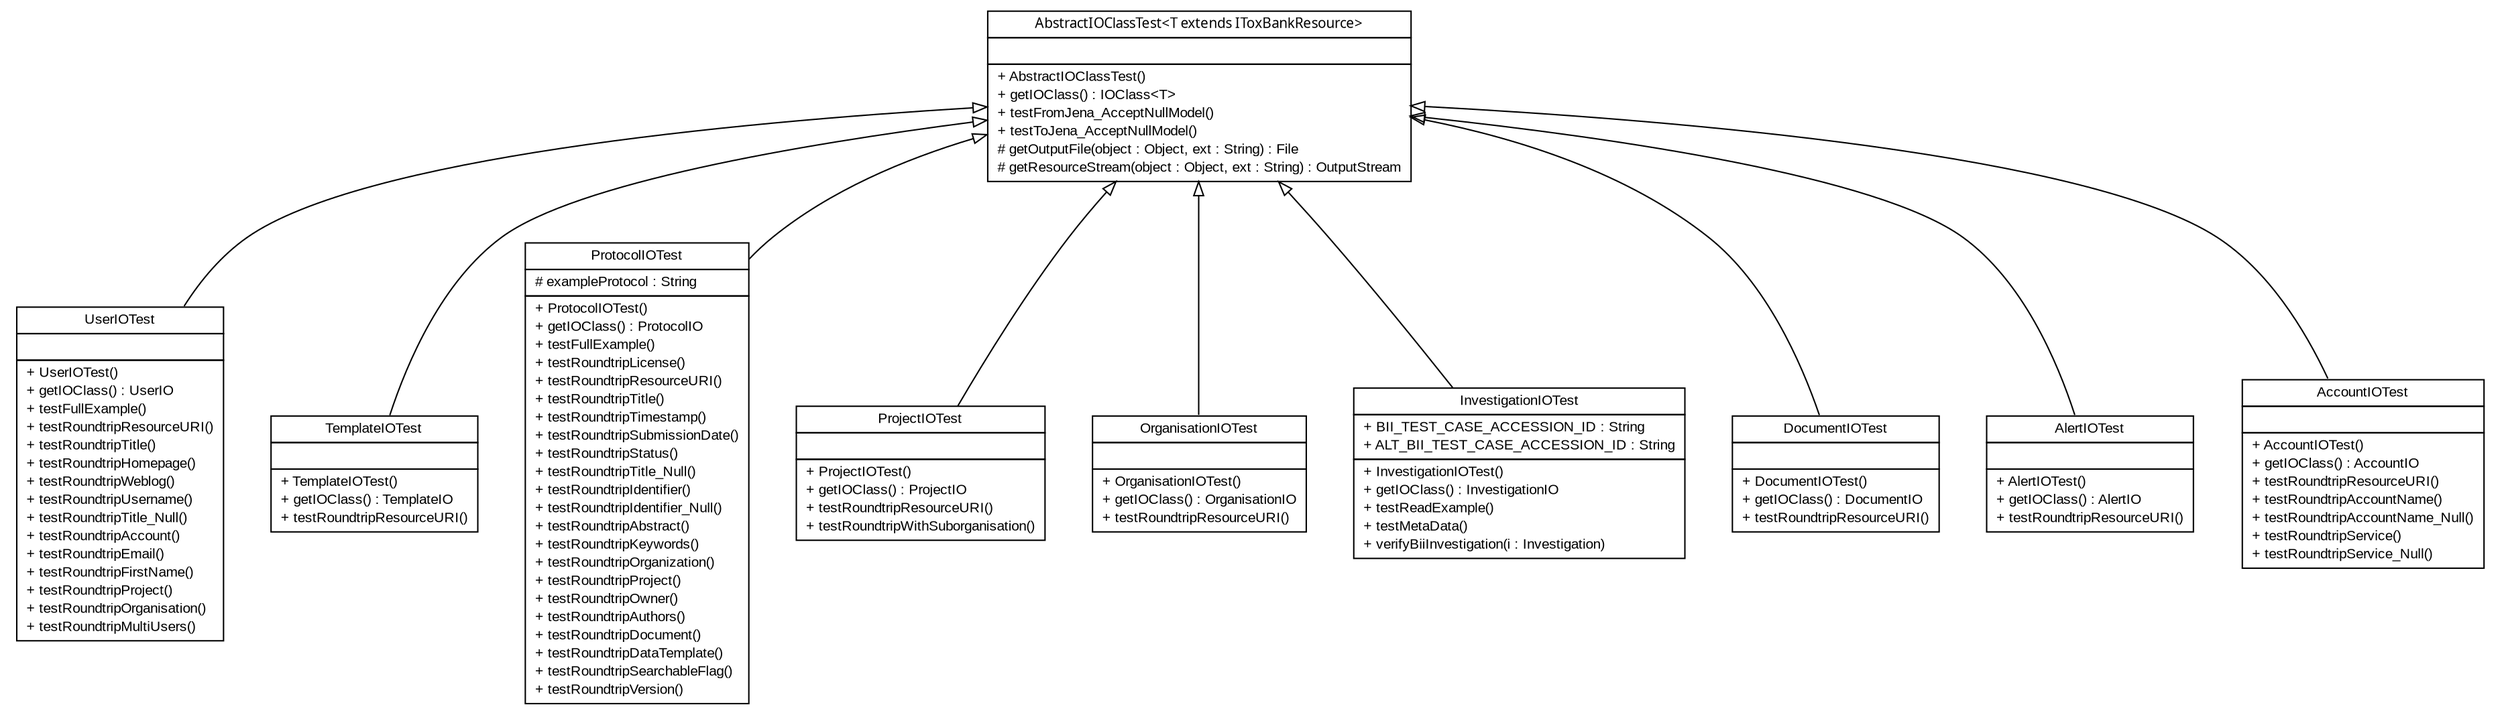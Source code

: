 #!/usr/local/bin/dot
#
# Class diagram 
# Generated by UmlGraph version 4.6 (http://www.spinellis.gr/sw/umlgraph)
#

digraph G {
	edge [fontname="arial",fontsize=10,labelfontname="arial",labelfontsize=10];
	node [fontname="arial",fontsize=10,shape=plaintext];
	// net.toxbank.client.io.rdf.UserIOTest
	c0 [label=<<table border="0" cellborder="1" cellspacing="0" cellpadding="2" port="p" href="./UserIOTest.html">
		<tr><td><table border="0" cellspacing="0" cellpadding="1">
			<tr><td> UserIOTest </td></tr>
		</table></td></tr>
		<tr><td><table border="0" cellspacing="0" cellpadding="1">
			<tr><td align="left">  </td></tr>
		</table></td></tr>
		<tr><td><table border="0" cellspacing="0" cellpadding="1">
			<tr><td align="left"> + UserIOTest() </td></tr>
			<tr><td align="left"> + getIOClass() : UserIO </td></tr>
			<tr><td align="left"> + testFullExample() </td></tr>
			<tr><td align="left"> + testRoundtripResourceURI() </td></tr>
			<tr><td align="left"> + testRoundtripTitle() </td></tr>
			<tr><td align="left"> + testRoundtripHomepage() </td></tr>
			<tr><td align="left"> + testRoundtripWeblog() </td></tr>
			<tr><td align="left"> + testRoundtripUsername() </td></tr>
			<tr><td align="left"> + testRoundtripTitle_Null() </td></tr>
			<tr><td align="left"> + testRoundtripAccount() </td></tr>
			<tr><td align="left"> + testRoundtripEmail() </td></tr>
			<tr><td align="left"> + testRoundtripFirstName() </td></tr>
			<tr><td align="left"> + testRoundtripProject() </td></tr>
			<tr><td align="left"> + testRoundtripOrganisation() </td></tr>
			<tr><td align="left"> + testRoundtripMultiUsers() </td></tr>
		</table></td></tr>
		</table>>, fontname="arial", fontcolor="black", fontsize=10.0];
	// net.toxbank.client.io.rdf.TemplateIOTest
	c1 [label=<<table border="0" cellborder="1" cellspacing="0" cellpadding="2" port="p" href="./TemplateIOTest.html">
		<tr><td><table border="0" cellspacing="0" cellpadding="1">
			<tr><td> TemplateIOTest </td></tr>
		</table></td></tr>
		<tr><td><table border="0" cellspacing="0" cellpadding="1">
			<tr><td align="left">  </td></tr>
		</table></td></tr>
		<tr><td><table border="0" cellspacing="0" cellpadding="1">
			<tr><td align="left"> + TemplateIOTest() </td></tr>
			<tr><td align="left"> + getIOClass() : TemplateIO </td></tr>
			<tr><td align="left"> + testRoundtripResourceURI() </td></tr>
		</table></td></tr>
		</table>>, fontname="arial", fontcolor="black", fontsize=10.0];
	// net.toxbank.client.io.rdf.ProtocolIOTest
	c2 [label=<<table border="0" cellborder="1" cellspacing="0" cellpadding="2" port="p" href="./ProtocolIOTest.html">
		<tr><td><table border="0" cellspacing="0" cellpadding="1">
			<tr><td> ProtocolIOTest </td></tr>
		</table></td></tr>
		<tr><td><table border="0" cellspacing="0" cellpadding="1">
			<tr><td align="left"> # exampleProtocol : String </td></tr>
		</table></td></tr>
		<tr><td><table border="0" cellspacing="0" cellpadding="1">
			<tr><td align="left"> + ProtocolIOTest() </td></tr>
			<tr><td align="left"> + getIOClass() : ProtocolIO </td></tr>
			<tr><td align="left"> + testFullExample() </td></tr>
			<tr><td align="left"> + testRoundtripLicense() </td></tr>
			<tr><td align="left"> + testRoundtripResourceURI() </td></tr>
			<tr><td align="left"> + testRoundtripTitle() </td></tr>
			<tr><td align="left"> + testRoundtripTimestamp() </td></tr>
			<tr><td align="left"> + testRoundtripSubmissionDate() </td></tr>
			<tr><td align="left"> + testRoundtripStatus() </td></tr>
			<tr><td align="left"> + testRoundtripTitle_Null() </td></tr>
			<tr><td align="left"> + testRoundtripIdentifier() </td></tr>
			<tr><td align="left"> + testRoundtripIdentifier_Null() </td></tr>
			<tr><td align="left"> + testRoundtripAbstract() </td></tr>
			<tr><td align="left"> + testRoundtripKeywords() </td></tr>
			<tr><td align="left"> + testRoundtripOrganization() </td></tr>
			<tr><td align="left"> + testRoundtripProject() </td></tr>
			<tr><td align="left"> + testRoundtripOwner() </td></tr>
			<tr><td align="left"> + testRoundtripAuthors() </td></tr>
			<tr><td align="left"> + testRoundtripDocument() </td></tr>
			<tr><td align="left"> + testRoundtripDataTemplate() </td></tr>
			<tr><td align="left"> + testRoundtripSearchableFlag() </td></tr>
			<tr><td align="left"> + testRoundtripVersion() </td></tr>
		</table></td></tr>
		</table>>, fontname="arial", fontcolor="black", fontsize=10.0];
	// net.toxbank.client.io.rdf.ProjectIOTest
	c3 [label=<<table border="0" cellborder="1" cellspacing="0" cellpadding="2" port="p" href="./ProjectIOTest.html">
		<tr><td><table border="0" cellspacing="0" cellpadding="1">
			<tr><td> ProjectIOTest </td></tr>
		</table></td></tr>
		<tr><td><table border="0" cellspacing="0" cellpadding="1">
			<tr><td align="left">  </td></tr>
		</table></td></tr>
		<tr><td><table border="0" cellspacing="0" cellpadding="1">
			<tr><td align="left"> + ProjectIOTest() </td></tr>
			<tr><td align="left"> + getIOClass() : ProjectIO </td></tr>
			<tr><td align="left"> + testRoundtripResourceURI() </td></tr>
			<tr><td align="left"> + testRoundtripWithSuborganisation() </td></tr>
		</table></td></tr>
		</table>>, fontname="arial", fontcolor="black", fontsize=10.0];
	// net.toxbank.client.io.rdf.OrganisationIOTest
	c4 [label=<<table border="0" cellborder="1" cellspacing="0" cellpadding="2" port="p" href="./OrganisationIOTest.html">
		<tr><td><table border="0" cellspacing="0" cellpadding="1">
			<tr><td> OrganisationIOTest </td></tr>
		</table></td></tr>
		<tr><td><table border="0" cellspacing="0" cellpadding="1">
			<tr><td align="left">  </td></tr>
		</table></td></tr>
		<tr><td><table border="0" cellspacing="0" cellpadding="1">
			<tr><td align="left"> + OrganisationIOTest() </td></tr>
			<tr><td align="left"> + getIOClass() : OrganisationIO </td></tr>
			<tr><td align="left"> + testRoundtripResourceURI() </td></tr>
		</table></td></tr>
		</table>>, fontname="arial", fontcolor="black", fontsize=10.0];
	// net.toxbank.client.io.rdf.InvestigationIOTest
	c5 [label=<<table border="0" cellborder="1" cellspacing="0" cellpadding="2" port="p" href="./InvestigationIOTest.html">
		<tr><td><table border="0" cellspacing="0" cellpadding="1">
			<tr><td> InvestigationIOTest </td></tr>
		</table></td></tr>
		<tr><td><table border="0" cellspacing="0" cellpadding="1">
			<tr><td align="left"> + BII_TEST_CASE_ACCESSION_ID : String </td></tr>
			<tr><td align="left"> + ALT_BII_TEST_CASE_ACCESSION_ID : String </td></tr>
		</table></td></tr>
		<tr><td><table border="0" cellspacing="0" cellpadding="1">
			<tr><td align="left"> + InvestigationIOTest() </td></tr>
			<tr><td align="left"> + getIOClass() : InvestigationIO </td></tr>
			<tr><td align="left"> + testReadExample() </td></tr>
			<tr><td align="left"> + testMetaData() </td></tr>
			<tr><td align="left"> + verifyBiiInvestigation(i : Investigation) </td></tr>
		</table></td></tr>
		</table>>, fontname="arial", fontcolor="black", fontsize=10.0];
	// net.toxbank.client.io.rdf.DocumentIOTest
	c6 [label=<<table border="0" cellborder="1" cellspacing="0" cellpadding="2" port="p" href="./DocumentIOTest.html">
		<tr><td><table border="0" cellspacing="0" cellpadding="1">
			<tr><td> DocumentIOTest </td></tr>
		</table></td></tr>
		<tr><td><table border="0" cellspacing="0" cellpadding="1">
			<tr><td align="left">  </td></tr>
		</table></td></tr>
		<tr><td><table border="0" cellspacing="0" cellpadding="1">
			<tr><td align="left"> + DocumentIOTest() </td></tr>
			<tr><td align="left"> + getIOClass() : DocumentIO </td></tr>
			<tr><td align="left"> + testRoundtripResourceURI() </td></tr>
		</table></td></tr>
		</table>>, fontname="arial", fontcolor="black", fontsize=10.0];
	// net.toxbank.client.io.rdf.AlertIOTest
	c7 [label=<<table border="0" cellborder="1" cellspacing="0" cellpadding="2" port="p" href="./AlertIOTest.html">
		<tr><td><table border="0" cellspacing="0" cellpadding="1">
			<tr><td> AlertIOTest </td></tr>
		</table></td></tr>
		<tr><td><table border="0" cellspacing="0" cellpadding="1">
			<tr><td align="left">  </td></tr>
		</table></td></tr>
		<tr><td><table border="0" cellspacing="0" cellpadding="1">
			<tr><td align="left"> + AlertIOTest() </td></tr>
			<tr><td align="left"> + getIOClass() : AlertIO </td></tr>
			<tr><td align="left"> + testRoundtripResourceURI() </td></tr>
		</table></td></tr>
		</table>>, fontname="arial", fontcolor="black", fontsize=10.0];
	// net.toxbank.client.io.rdf.AccountIOTest
	c8 [label=<<table border="0" cellborder="1" cellspacing="0" cellpadding="2" port="p" href="./AccountIOTest.html">
		<tr><td><table border="0" cellspacing="0" cellpadding="1">
			<tr><td> AccountIOTest </td></tr>
		</table></td></tr>
		<tr><td><table border="0" cellspacing="0" cellpadding="1">
			<tr><td align="left">  </td></tr>
		</table></td></tr>
		<tr><td><table border="0" cellspacing="0" cellpadding="1">
			<tr><td align="left"> + AccountIOTest() </td></tr>
			<tr><td align="left"> + getIOClass() : AccountIO </td></tr>
			<tr><td align="left"> + testRoundtripResourceURI() </td></tr>
			<tr><td align="left"> + testRoundtripAccountName() </td></tr>
			<tr><td align="left"> + testRoundtripAccountName_Null() </td></tr>
			<tr><td align="left"> + testRoundtripService() </td></tr>
			<tr><td align="left"> + testRoundtripService_Null() </td></tr>
		</table></td></tr>
		</table>>, fontname="arial", fontcolor="black", fontsize=10.0];
	// net.toxbank.client.io.rdf.AbstractIOClassTest<T extends net.toxbank.client.resource.IToxBankResource>
	c9 [label=<<table border="0" cellborder="1" cellspacing="0" cellpadding="2" port="p" href="./AbstractIOClassTest.html">
		<tr><td><table border="0" cellspacing="0" cellpadding="1">
			<tr><td><font face="ariali"> AbstractIOClassTest&lt;T extends IToxBankResource&gt; </font></td></tr>
		</table></td></tr>
		<tr><td><table border="0" cellspacing="0" cellpadding="1">
			<tr><td align="left">  </td></tr>
		</table></td></tr>
		<tr><td><table border="0" cellspacing="0" cellpadding="1">
			<tr><td align="left"> + AbstractIOClassTest() </td></tr>
			<tr><td align="left"> + getIOClass() : IOClass&lt;T&gt; </td></tr>
			<tr><td align="left"> + testFromJena_AcceptNullModel() </td></tr>
			<tr><td align="left"> + testToJena_AcceptNullModel() </td></tr>
			<tr><td align="left"> # getOutputFile(object : Object, ext : String) : File </td></tr>
			<tr><td align="left"> # getResourceStream(object : Object, ext : String) : OutputStream </td></tr>
		</table></td></tr>
		</table>>, fontname="arial", fontcolor="black", fontsize=10.0];
	//net.toxbank.client.io.rdf.UserIOTest extends net.toxbank.client.io.rdf.AbstractIOClassTest<net.toxbank.client.resource.User>
	c9:p -> c0:p [dir=back,arrowtail=empty];
	//net.toxbank.client.io.rdf.TemplateIOTest extends net.toxbank.client.io.rdf.AbstractIOClassTest<net.toxbank.client.resource.Template>
	c9:p -> c1:p [dir=back,arrowtail=empty];
	//net.toxbank.client.io.rdf.ProtocolIOTest extends net.toxbank.client.io.rdf.AbstractIOClassTest<net.toxbank.client.resource.Protocol>
	c9:p -> c2:p [dir=back,arrowtail=empty];
	//net.toxbank.client.io.rdf.ProjectIOTest extends net.toxbank.client.io.rdf.AbstractIOClassTest<net.toxbank.client.resource.Project>
	c9:p -> c3:p [dir=back,arrowtail=empty];
	//net.toxbank.client.io.rdf.OrganisationIOTest extends net.toxbank.client.io.rdf.AbstractIOClassTest<net.toxbank.client.resource.Organisation>
	c9:p -> c4:p [dir=back,arrowtail=empty];
	//net.toxbank.client.io.rdf.InvestigationIOTest extends net.toxbank.client.io.rdf.AbstractIOClassTest<net.toxbank.client.resource.Investigation>
	c9:p -> c5:p [dir=back,arrowtail=empty];
	//net.toxbank.client.io.rdf.DocumentIOTest extends net.toxbank.client.io.rdf.AbstractIOClassTest<net.toxbank.client.resource.Document>
	c9:p -> c6:p [dir=back,arrowtail=empty];
	//net.toxbank.client.io.rdf.AlertIOTest extends net.toxbank.client.io.rdf.AbstractIOClassTest<net.toxbank.client.resource.Alert>
	c9:p -> c7:p [dir=back,arrowtail=empty];
	//net.toxbank.client.io.rdf.AccountIOTest extends net.toxbank.client.io.rdf.AbstractIOClassTest<net.toxbank.client.resource.Account>
	c9:p -> c8:p [dir=back,arrowtail=empty];
}

